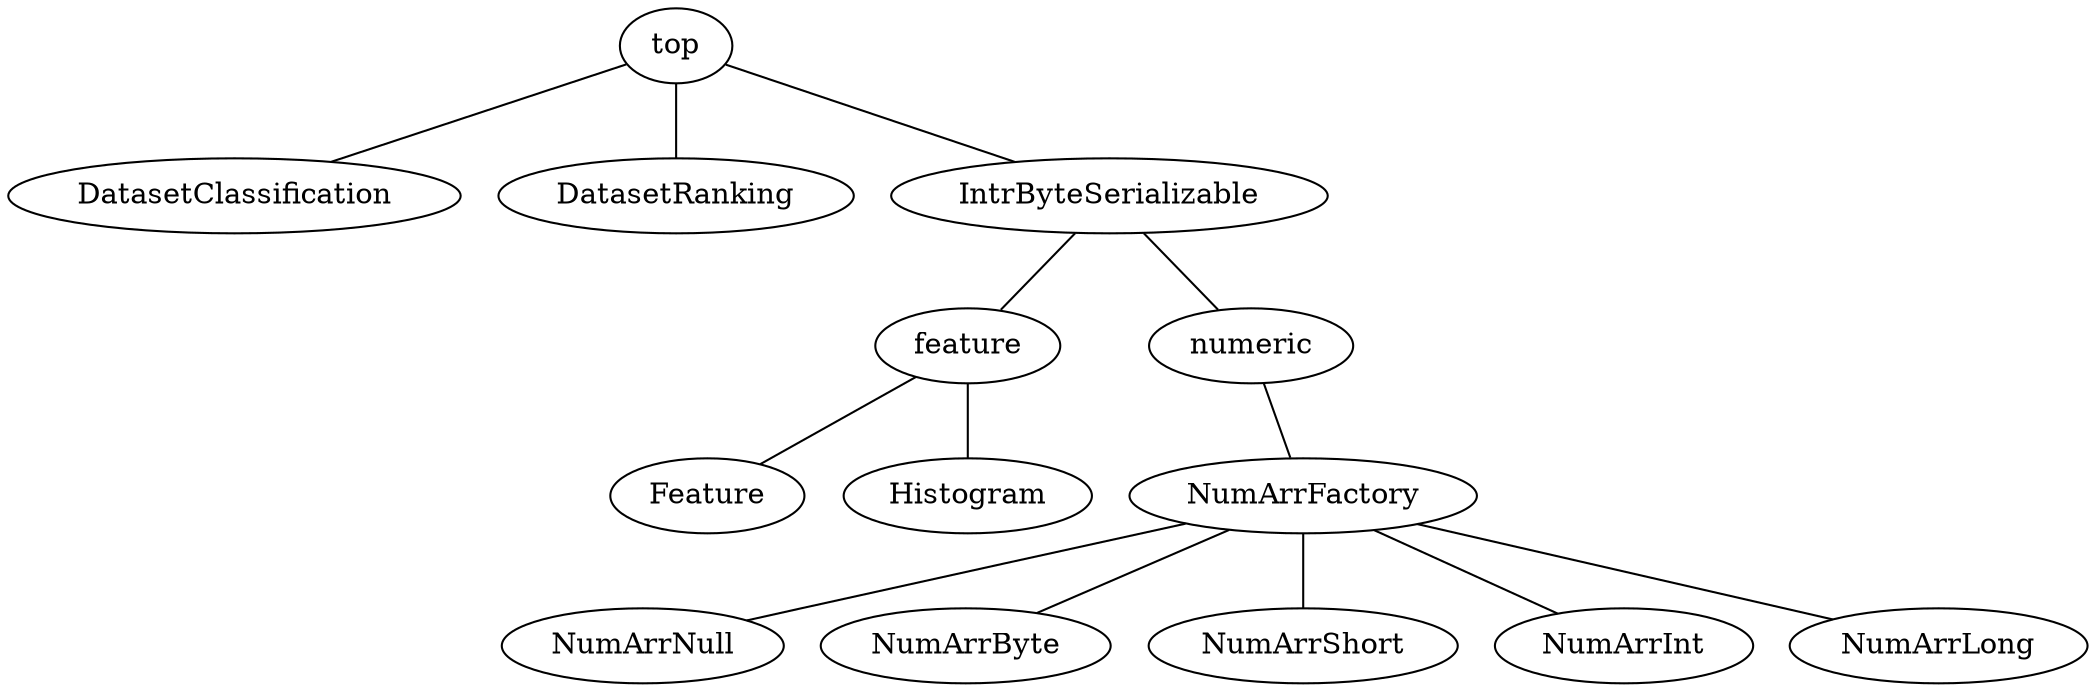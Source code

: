graph {
  top -- DatasetClassification;
  top -- DatasetRanking;
  top -- IntrByteSerializable; 
  IntrByteSerializable -- feature;
  IntrByteSerializable -- numeric;
  feature -- Feature;
  feature -- Histogram;
  numeric -- NumArrFactory;
  NumArrFactory -- NumArrNull;
  NumArrFactory -- NumArrByte;
  NumArrFactory -- NumArrShort;
  NumArrFactory -- NumArrInt; 
  NumArrFactory -- NumArrLong;
  
 }

graph {
    ByteSerializable -- NumericArray;
    ByteSerializable -- Feature;
    
    NumericArray -- NumericArrayNull;
    NumericArray -- NumericArrayInt;    
    NumericArray -- NumericArrayShort;    
    NumericArray -- NumericArrayBit;    
    NumericArray -- NumericArrayByte;        
    NumericArrayType -- NumericArrayFactory;
    
    Dataset -- DatasetLoader;
    RankingDataset -- RankingDatasetLoader;
    
    Feature -- Histogram;
  }